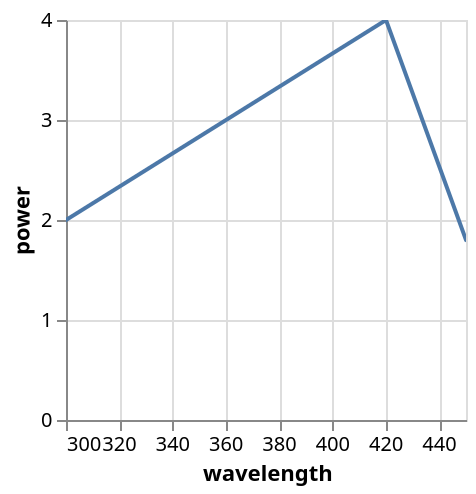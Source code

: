 {
  "$schema": "https://vega.github.io/schema/vega-lite/v4.json",
  "data": {
    "values": [
      {"wavelength": 250, "power": 1},
      {"wavelength": 300, "power": 2},
      {"wavelength": 420, "power": 4},
      {"wavelength": 450, "power": 1.8},
      {"wavelength": 500, "power": 1.1}
    ]
  },
  "mark": {"type": "line", "clip": true},
  "encoding": {
    "x": {
      "field": "wavelength",
      "type": "quantitative",
      "scale": {"domain": [300, 450]}
    },
    "y": {"field": "power", "type": "quantitative"}
  },
  "autosize": {"type": "pad"}
}